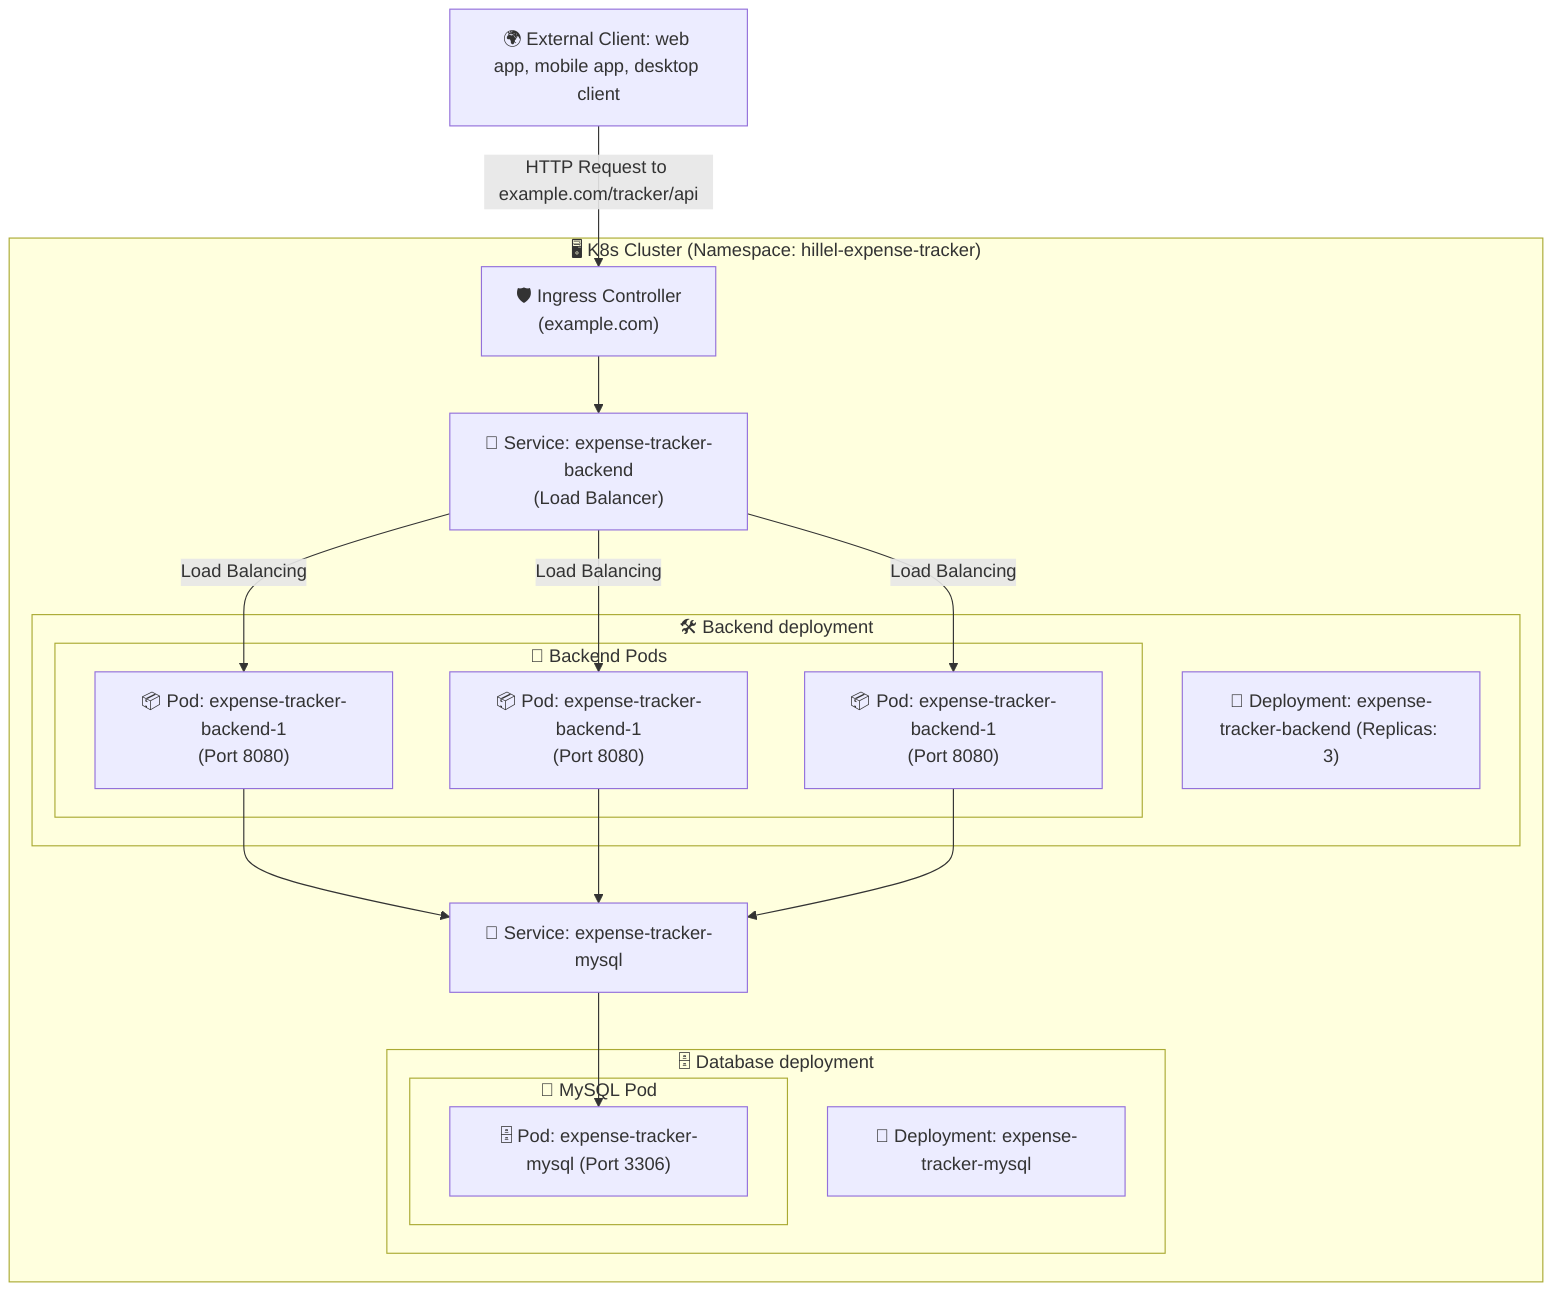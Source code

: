 flowchart TD
 subgraph subGraph0["🔄 Backend Pods"]
        BackendPod1["📦 Pod: expense-tracker-backend-1\n(Port 8080)"]
        BackendPod2["📦 Pod: expense-tracker-backend-1\n(Port 8080)"]
        BackendPod3["📦 Pod: expense-tracker-backend-1\n(Port 8080)"]

  end
 subgraph subGraph1["🛠️ Backend deployment"]
        BackendDeploy["🚀 Deployment: expense-tracker-backend (Replicas: 3)"]
        subGraph0
  end
 subgraph subGraph2["🔄 MySQL Pod"]
        MySQLPod["🗄️ Pod: expense-tracker-mysql (Port 3306)"]
  end
 subgraph subGraph3["🗄️ Database deployment"]
        MySQLDeploy["📀 Deployment: expense-tracker-mysql"]
        subGraph2
  end
 subgraph subGraph4["🖥️ K8s Cluster (Namespace: hillel-expense-tracker)"]
        Ingress
        BackendService["🔄 Service: expense-tracker-backend\n(Load Balancer)"]
        subGraph1
        MySQLService["🔄 Service: expense-tracker-mysql"]
        subGraph3
  end
    Client["🌍 External Client: web app, mobile app, desktop client"] -- "HTTP Request to example.com/tracker/api" --> Ingress["🛡️ Ingress Controller\n(example.com)"]
    Ingress --> BackendService
    BackendService -- Load Balancing --> BackendPod1 &  BackendPod2 & BackendPod3
    BackendPod1 --> MySQLService
    BackendPod2 --> MySQLService
    BackendPod3 --> MySQLService
    MySQLService --> MySQLPod